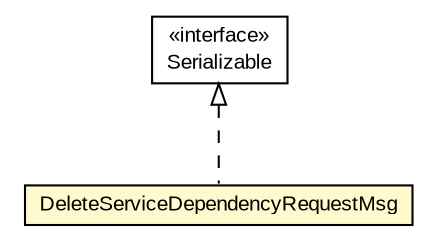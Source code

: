 #!/usr/local/bin/dot
#
# Class diagram 
# Generated by UMLGraph version R5_6-24-gf6e263 (http://www.umlgraph.org/)
#

digraph G {
	edge [fontname="arial",fontsize=10,labelfontname="arial",labelfontsize=10];
	node [fontname="arial",fontsize=10,shape=plaintext];
	nodesep=0.25;
	ranksep=0.5;
	// org.miloss.fgsms.services.interfaces.dataaccessservice.DeleteServiceDependencyRequestMsg
	c312320 [label=<<table title="org.miloss.fgsms.services.interfaces.dataaccessservice.DeleteServiceDependencyRequestMsg" border="0" cellborder="1" cellspacing="0" cellpadding="2" port="p" bgcolor="lemonChiffon" href="./DeleteServiceDependencyRequestMsg.html">
		<tr><td><table border="0" cellspacing="0" cellpadding="1">
<tr><td align="center" balign="center"> DeleteServiceDependencyRequestMsg </td></tr>
		</table></td></tr>
		</table>>, URL="./DeleteServiceDependencyRequestMsg.html", fontname="arial", fontcolor="black", fontsize=10.0];
	//org.miloss.fgsms.services.interfaces.dataaccessservice.DeleteServiceDependencyRequestMsg implements java.io.Serializable
	c313111:p -> c312320:p [dir=back,arrowtail=empty,style=dashed];
	// java.io.Serializable
	c313111 [label=<<table title="java.io.Serializable" border="0" cellborder="1" cellspacing="0" cellpadding="2" port="p" href="http://java.sun.com/j2se/1.4.2/docs/api/java/io/Serializable.html">
		<tr><td><table border="0" cellspacing="0" cellpadding="1">
<tr><td align="center" balign="center"> &#171;interface&#187; </td></tr>
<tr><td align="center" balign="center"> Serializable </td></tr>
		</table></td></tr>
		</table>>, URL="http://java.sun.com/j2se/1.4.2/docs/api/java/io/Serializable.html", fontname="arial", fontcolor="black", fontsize=10.0];
}

